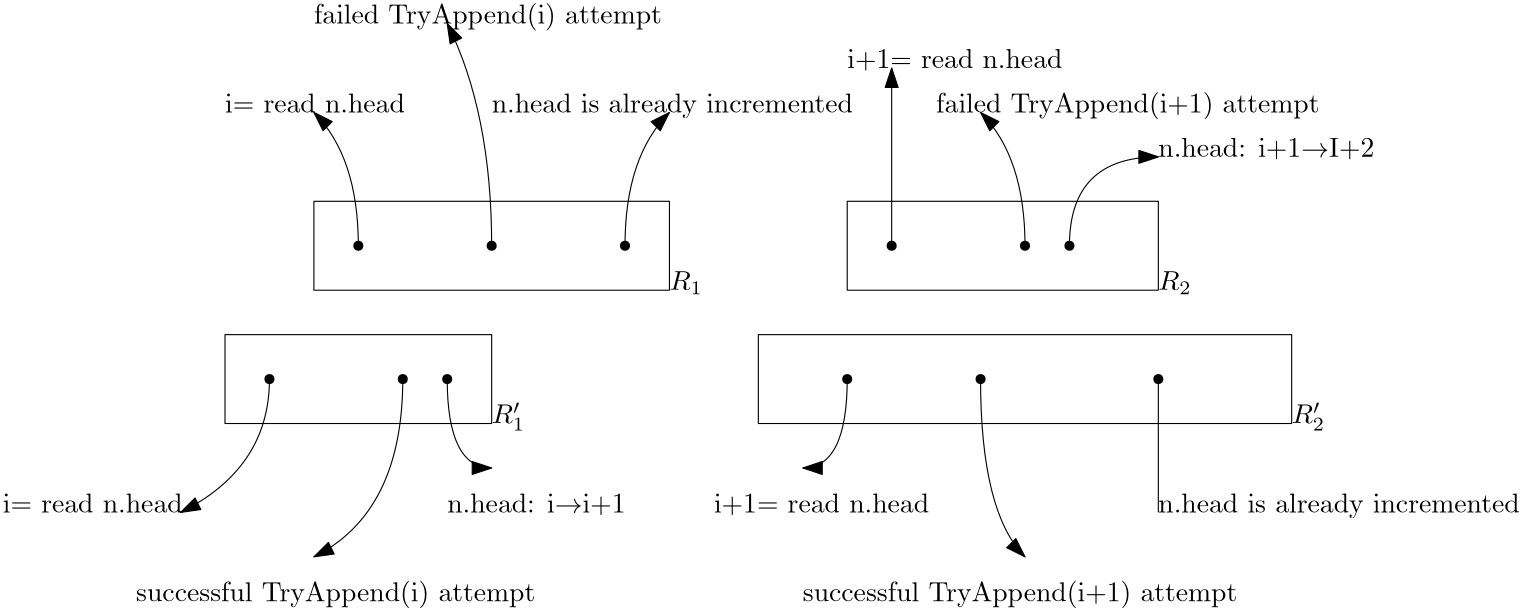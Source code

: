 <?xml version="1.0"?>
<!DOCTYPE ipe SYSTEM "ipe.dtd">
<ipe version="70218" creator="Ipe 7.2.24">
<info created="D:20220525113452" modified="D:20220525113452"/>
<ipestyle name="basic">
<symbol name="arrow/arc(spx)">
<path stroke="sym-stroke" fill="sym-stroke" pen="sym-pen">
0 0 m
-1 0.333 l
-1 -0.333 l
h
</path>
</symbol>
<symbol name="arrow/farc(spx)">
<path stroke="sym-stroke" fill="white" pen="sym-pen">
0 0 m
-1 0.333 l
-1 -0.333 l
h
</path>
</symbol>
<symbol name="arrow/ptarc(spx)">
<path stroke="sym-stroke" fill="sym-stroke" pen="sym-pen">
0 0 m
-1 0.333 l
-0.8 0 l
-1 -0.333 l
h
</path>
</symbol>
<symbol name="arrow/fptarc(spx)">
<path stroke="sym-stroke" fill="white" pen="sym-pen">
0 0 m
-1 0.333 l
-0.8 0 l
-1 -0.333 l
h
</path>
</symbol>
<symbol name="mark/circle(sx)" transformations="translations">
<path fill="sym-stroke">
0.6 0 0 0.6 0 0 e
0.4 0 0 0.4 0 0 e
</path>
</symbol>
<symbol name="mark/disk(sx)" transformations="translations">
<path fill="sym-stroke">
0.6 0 0 0.6 0 0 e
</path>
</symbol>
<symbol name="mark/fdisk(sfx)" transformations="translations">
<group>
<path fill="sym-fill">
0.5 0 0 0.5 0 0 e
</path>
<path fill="sym-stroke" fillrule="eofill">
0.6 0 0 0.6 0 0 e
0.4 0 0 0.4 0 0 e
</path>
</group>
</symbol>
<symbol name="mark/box(sx)" transformations="translations">
<path fill="sym-stroke" fillrule="eofill">
-0.6 -0.6 m
0.6 -0.6 l
0.6 0.6 l
-0.6 0.6 l
h
-0.4 -0.4 m
0.4 -0.4 l
0.4 0.4 l
-0.4 0.4 l
h
</path>
</symbol>
<symbol name="mark/square(sx)" transformations="translations">
<path fill="sym-stroke">
-0.6 -0.6 m
0.6 -0.6 l
0.6 0.6 l
-0.6 0.6 l
h
</path>
</symbol>
<symbol name="mark/fsquare(sfx)" transformations="translations">
<group>
<path fill="sym-fill">
-0.5 -0.5 m
0.5 -0.5 l
0.5 0.5 l
-0.5 0.5 l
h
</path>
<path fill="sym-stroke" fillrule="eofill">
-0.6 -0.6 m
0.6 -0.6 l
0.6 0.6 l
-0.6 0.6 l
h
-0.4 -0.4 m
0.4 -0.4 l
0.4 0.4 l
-0.4 0.4 l
h
</path>
</group>
</symbol>
<symbol name="mark/cross(sx)" transformations="translations">
<group>
<path fill="sym-stroke">
-0.43 -0.57 m
0.57 0.43 l
0.43 0.57 l
-0.57 -0.43 l
h
</path>
<path fill="sym-stroke">
-0.43 0.57 m
0.57 -0.43 l
0.43 -0.57 l
-0.57 0.43 l
h
</path>
</group>
</symbol>
<symbol name="arrow/fnormal(spx)">
<path stroke="sym-stroke" fill="white" pen="sym-pen">
0 0 m
-1 0.333 l
-1 -0.333 l
h
</path>
</symbol>
<symbol name="arrow/pointed(spx)">
<path stroke="sym-stroke" fill="sym-stroke" pen="sym-pen">
0 0 m
-1 0.333 l
-0.8 0 l
-1 -0.333 l
h
</path>
</symbol>
<symbol name="arrow/fpointed(spx)">
<path stroke="sym-stroke" fill="white" pen="sym-pen">
0 0 m
-1 0.333 l
-0.8 0 l
-1 -0.333 l
h
</path>
</symbol>
<symbol name="arrow/linear(spx)">
<path stroke="sym-stroke" pen="sym-pen">
-1 0.333 m
0 0 l
-1 -0.333 l
</path>
</symbol>
<symbol name="arrow/fdouble(spx)">
<path stroke="sym-stroke" fill="white" pen="sym-pen">
0 0 m
-1 0.333 l
-1 -0.333 l
h
-1 0 m
-2 0.333 l
-2 -0.333 l
h
</path>
</symbol>
<symbol name="arrow/double(spx)">
<path stroke="sym-stroke" fill="sym-stroke" pen="sym-pen">
0 0 m
-1 0.333 l
-1 -0.333 l
h
-1 0 m
-2 0.333 l
-2 -0.333 l
h
</path>
</symbol>
<symbol name="arrow/mid-normal(spx)">
<path stroke="sym-stroke" fill="sym-stroke" pen="sym-pen">
0.5 0 m
-0.5 0.333 l
-0.5 -0.333 l
h
</path>
</symbol>
<symbol name="arrow/mid-fnormal(spx)">
<path stroke="sym-stroke" fill="white" pen="sym-pen">
0.5 0 m
-0.5 0.333 l
-0.5 -0.333 l
h
</path>
</symbol>
<symbol name="arrow/mid-pointed(spx)">
<path stroke="sym-stroke" fill="sym-stroke" pen="sym-pen">
0.5 0 m
-0.5 0.333 l
-0.3 0 l
-0.5 -0.333 l
h
</path>
</symbol>
<symbol name="arrow/mid-fpointed(spx)">
<path stroke="sym-stroke" fill="white" pen="sym-pen">
0.5 0 m
-0.5 0.333 l
-0.3 0 l
-0.5 -0.333 l
h
</path>
</symbol>
<symbol name="arrow/mid-double(spx)">
<path stroke="sym-stroke" fill="sym-stroke" pen="sym-pen">
1 0 m
0 0.333 l
0 -0.333 l
h
0 0 m
-1 0.333 l
-1 -0.333 l
h
</path>
</symbol>
<symbol name="arrow/mid-fdouble(spx)">
<path stroke="sym-stroke" fill="white" pen="sym-pen">
1 0 m
0 0.333 l
0 -0.333 l
h
0 0 m
-1 0.333 l
-1 -0.333 l
h
</path>
</symbol>
<anglesize name="22.5 deg" value="22.5"/>
<anglesize name="30 deg" value="30"/>
<anglesize name="45 deg" value="45"/>
<anglesize name="60 deg" value="60"/>
<anglesize name="90 deg" value="90"/>
<arrowsize name="large" value="10"/>
<arrowsize name="small" value="5"/>
<arrowsize name="tiny" value="3"/>
<color name="blue" value="0 0 1"/>
<color name="brown" value="0.647 0.165 0.165"/>
<color name="darkblue" value="0 0 0.545"/>
<color name="darkcyan" value="0 0.545 0.545"/>
<color name="darkgray" value="0.663"/>
<color name="darkgreen" value="0 0.392 0"/>
<color name="darkmagenta" value="0.545 0 0.545"/>
<color name="darkorange" value="1 0.549 0"/>
<color name="darkred" value="0.545 0 0"/>
<color name="gold" value="1 0.843 0"/>
<color name="gray" value="0.745"/>
<color name="green" value="0 1 0"/>
<color name="lightblue" value="0.678 0.847 0.902"/>
<color name="lightcyan" value="0.878 1 1"/>
<color name="lightgray" value="0.827"/>
<color name="lightgreen" value="0.565 0.933 0.565"/>
<color name="lightyellow" value="1 1 0.878"/>
<color name="navy" value="0 0 0.502"/>
<color name="orange" value="1 0.647 0"/>
<color name="pink" value="1 0.753 0.796"/>
<color name="purple" value="0.627 0.125 0.941"/>
<color name="red" value="1 0 0"/>
<color name="seagreen" value="0.18 0.545 0.341"/>
<color name="turquoise" value="0.251 0.878 0.816"/>
<color name="violet" value="0.933 0.51 0.933"/>
<color name="yellow" value="1 1 0"/>
<dashstyle name="dash dot dotted" value="[4 2 1 2 1 2] 0"/>
<dashstyle name="dash dotted" value="[4 2 1 2] 0"/>
<dashstyle name="dashed" value="[4] 0"/>
<dashstyle name="dotted" value="[1 3] 0"/>
<gridsize name="10 pts (~3.5 mm)" value="10"/>
<gridsize name="14 pts (~5 mm)" value="14"/>
<gridsize name="16 pts (~6 mm)" value="16"/>
<gridsize name="20 pts (~7 mm)" value="20"/>
<gridsize name="28 pts (~10 mm)" value="28"/>
<gridsize name="32 pts (~12 mm)" value="32"/>
<gridsize name="4 pts" value="4"/>
<gridsize name="56 pts (~20 mm)" value="56"/>
<gridsize name="8 pts (~3 mm)" value="8"/>
<opacity name="10%" value="0.1"/>
<opacity name="30%" value="0.3"/>
<opacity name="50%" value="0.5"/>
<opacity name="75%" value="0.75"/>
<pen name="fat" value="1.2"/>
<pen name="heavier" value="0.8"/>
<pen name="ultrafat" value="2"/>
<symbolsize name="large" value="5"/>
<symbolsize name="small" value="2"/>
<symbolsize name="tiny" value="1.1"/>
<textsize name="Huge" value="\Huge"/>
<textsize name="LARGE" value="\LARGE"/>
<textsize name="Large" value="\Large"/>
<textsize name="footnote" value="\footnotesize"/>
<textsize name="huge" value="\huge"/>
<textsize name="large" value="\large"/>
<textsize name="small" value="\small"/>
<textsize name="tiny" value="\tiny"/>
<textstyle name="center" begin="\begin{center}" end="\end{center}"/>
<textstyle name="item" begin="\begin{itemize}\item{}" end="\end{itemize}"/>
<textstyle name="itemize" begin="\begin{itemize}" end="\end{itemize}"/>
<tiling name="falling" angle="-60" step="4" width="1"/>
<tiling name="rising" angle="30" step="4" width="1"/>
</ipestyle>
<page>
<layer name="alpha"/>
<view layers="alpha" active="alpha"/>
<path layer="alpha" stroke="black">
128 736 m
128 704 l
256 704 l
256 736 l
h
</path>
<path stroke="black">
96 688 m
96 656 l
192 656 l
192 688 l
h
</path>
<path stroke="black">
320 736 m
320 704 l
432 704 l
432 736 l
h
</path>
<path stroke="black">
288 688 m
288 656 l
480 656 l
480 688 l
h
</path>
<text matrix="1 0 0 1 128 -80" transformations="translations" pos="128 784" stroke="black" type="label" width="12.034" height="6.812" depth="1.49" valign="baseline" style="math">R_1</text>
<text transformations="translations" pos="432 704" stroke="black" type="label" width="12.034" height="6.812" depth="1.49" valign="baseline" style="math">R_2</text>
<text transformations="translations" pos="192 656" stroke="black" type="label" width="12.034" height="7.493" depth="2.47" valign="baseline" style="math">R_1^\prime</text>
<text transformations="translations" pos="480 656" stroke="black" type="label" width="12.034" height="7.493" depth="2.47" valign="baseline" style="math">R_2^\prime</text>
<path stroke="black" cap="1">
144 720 m
144 720 l
</path>
<use name="mark/disk(sx)" pos="144 720" size="normal" stroke="black"/>
<use name="mark/disk(sx)" pos="192 720" size="normal" stroke="black"/>
<use name="mark/disk(sx)" pos="240 720" size="normal" stroke="black"/>
<use name="mark/disk(sx)" pos="112 672" size="normal" stroke="black"/>
<use name="mark/disk(sx)" pos="160 672" size="normal" stroke="black"/>
<use name="mark/disk(sx)" pos="176 672" size="normal" stroke="black"/>
<use name="mark/disk(sx)" pos="320 672" size="normal" stroke="black"/>
<use name="mark/disk(sx)" pos="336 720" size="normal" stroke="black"/>
<use name="mark/disk(sx)" pos="368 672" size="normal" stroke="black"/>
<use name="mark/disk(sx)" pos="384 720" size="normal" stroke="black"/>
<use name="mark/disk(sx)" pos="400 720" size="normal" stroke="black"/>
<use name="mark/disk(sx)" pos="432 672" size="normal" stroke="black"/>
<text transformations="translations" pos="96 768" stroke="black" type="label" width="64.785" height="6.918" depth="0" valign="baseline">i= read n.head</text>
<text matrix="1 0 0 1 -80 0" transformations="translations" pos="96 624" stroke="black" type="label" width="64.785" height="6.918" depth="0" valign="baseline">i= read n.head</text>
<text matrix="1 0 0 1 -48 0" transformations="translations" pos="176 800" stroke="black" type="label" width="125.391" height="7.473" depth="2.49" valign="baseline">failed TryAppend(i) attempt</text>
<text matrix="1 0 0 1 -112 16" transformations="translations" pos="176 576" stroke="black" type="label" width="143.822" height="7.473" depth="2.49" valign="baseline">successful TryAppend(i) attempt</text>
<text matrix="1 0 0 1 -48 0" transformations="translations" pos="224 624" stroke="black" type="label" width="64.204" height="6.919" depth="0.83" valign="baseline">n.head: i$\rightarrow$i+1</text>
<text matrix="1 0 0 1 -48 0" transformations="translations" pos="240 768" stroke="black" type="label" width="130.179" height="6.926" depth="1.93" valign="baseline">n.head is already incremented</text>
<text matrix="1 0 0 1 -48 32" transformations="translations" pos="368 752" stroke="black" type="label" width="77.515" height="6.919" depth="0.83" valign="baseline">i+1= read n.head</text>
<text matrix="1 0 0 1 -16 16" transformations="translations" pos="368 752" stroke="black" type="label" width="138.121" height="7.473" depth="2.49" valign="baseline">failed TryAppend(i+1) attempt</text>
<text transformations="translations" pos="432 752" stroke="black" type="label" width="77.764" height="6.919" depth="0.83" valign="baseline">n.head: i+1$\rightarrow$I+2</text>
<text matrix="1 0 0 1 -32 0" transformations="translations" pos="304 624" stroke="black" type="label" width="77.515" height="6.919" depth="0.83" valign="baseline">i+1= read n.head</text>
<text matrix="1 0 0 1 -64 0" transformations="translations" pos="368 592" stroke="black" type="label" width="156.552" height="7.473" depth="2.49" valign="baseline">successful TryAppend(i+1) attempt</text>
<text matrix="1 0 0 1 32 32" transformations="translations" pos="400 592" stroke="black" type="label" width="130.179" height="6.926" depth="1.93" valign="baseline">n.head is already incremented</text>
<path stroke="black" arrow="normal/normal">
144 720 m
144 752
128 768 c
</path>
<path stroke="black" arrow="normal/normal">
192 720 m
192 768
176 800 c
</path>
<path stroke="black" arrow="normal/normal">
240 720 m
240 752
256 768 c
</path>
<path stroke="black" arrow="normal/normal">
336 720 m
336 784 l
</path>
<path stroke="black" arrow="normal/normal">
384 720 m
384 752
368 768 c
</path>
<path stroke="black" arrow="normal/normal">
400 720 m
400 752
432 752 c
</path>
<path stroke="black" arrow="normal/normal">
112 672 m
112 640
80 624 c
</path>
<path stroke="black" arrow="normal/normal">
160 672 m
160 624
128 608 c
</path>
<path stroke="black" arrow="normal/normal">
176 672 m
176 640
192 640 c
</path>
<path stroke="black" arrow="normal/normal">
320 672 m
320 640
304 640 c
</path>
<path stroke="black" arrow="normal/normal">
368 672 m
368 624
384 608 c
</path>
<path stroke="black">
432 672 m
432 624
432 624 c
</path>
</page>
</ipe>
